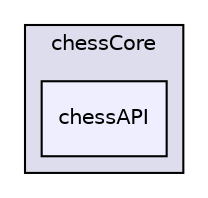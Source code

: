 digraph "/home/user/chess/source/chessCore/chessAPI" {
  compound=true
  node [ fontsize="10", fontname="Helvetica"];
  edge [ labelfontsize="10", labelfontname="Helvetica"];
  subgraph clusterdir_bbc033592b97f0a6c60556b35b450ac7 {
    graph [ bgcolor="#ddddee", pencolor="black", label="chessCore" fontname="Helvetica", fontsize="10", URL="dir_bbc033592b97f0a6c60556b35b450ac7.html"]
  dir_4da0a7a6d152242c8dd1f72188e97829 [shape=box, label="chessAPI", style="filled", fillcolor="#eeeeff", pencolor="black", URL="dir_4da0a7a6d152242c8dd1f72188e97829.html"];
  }
}
